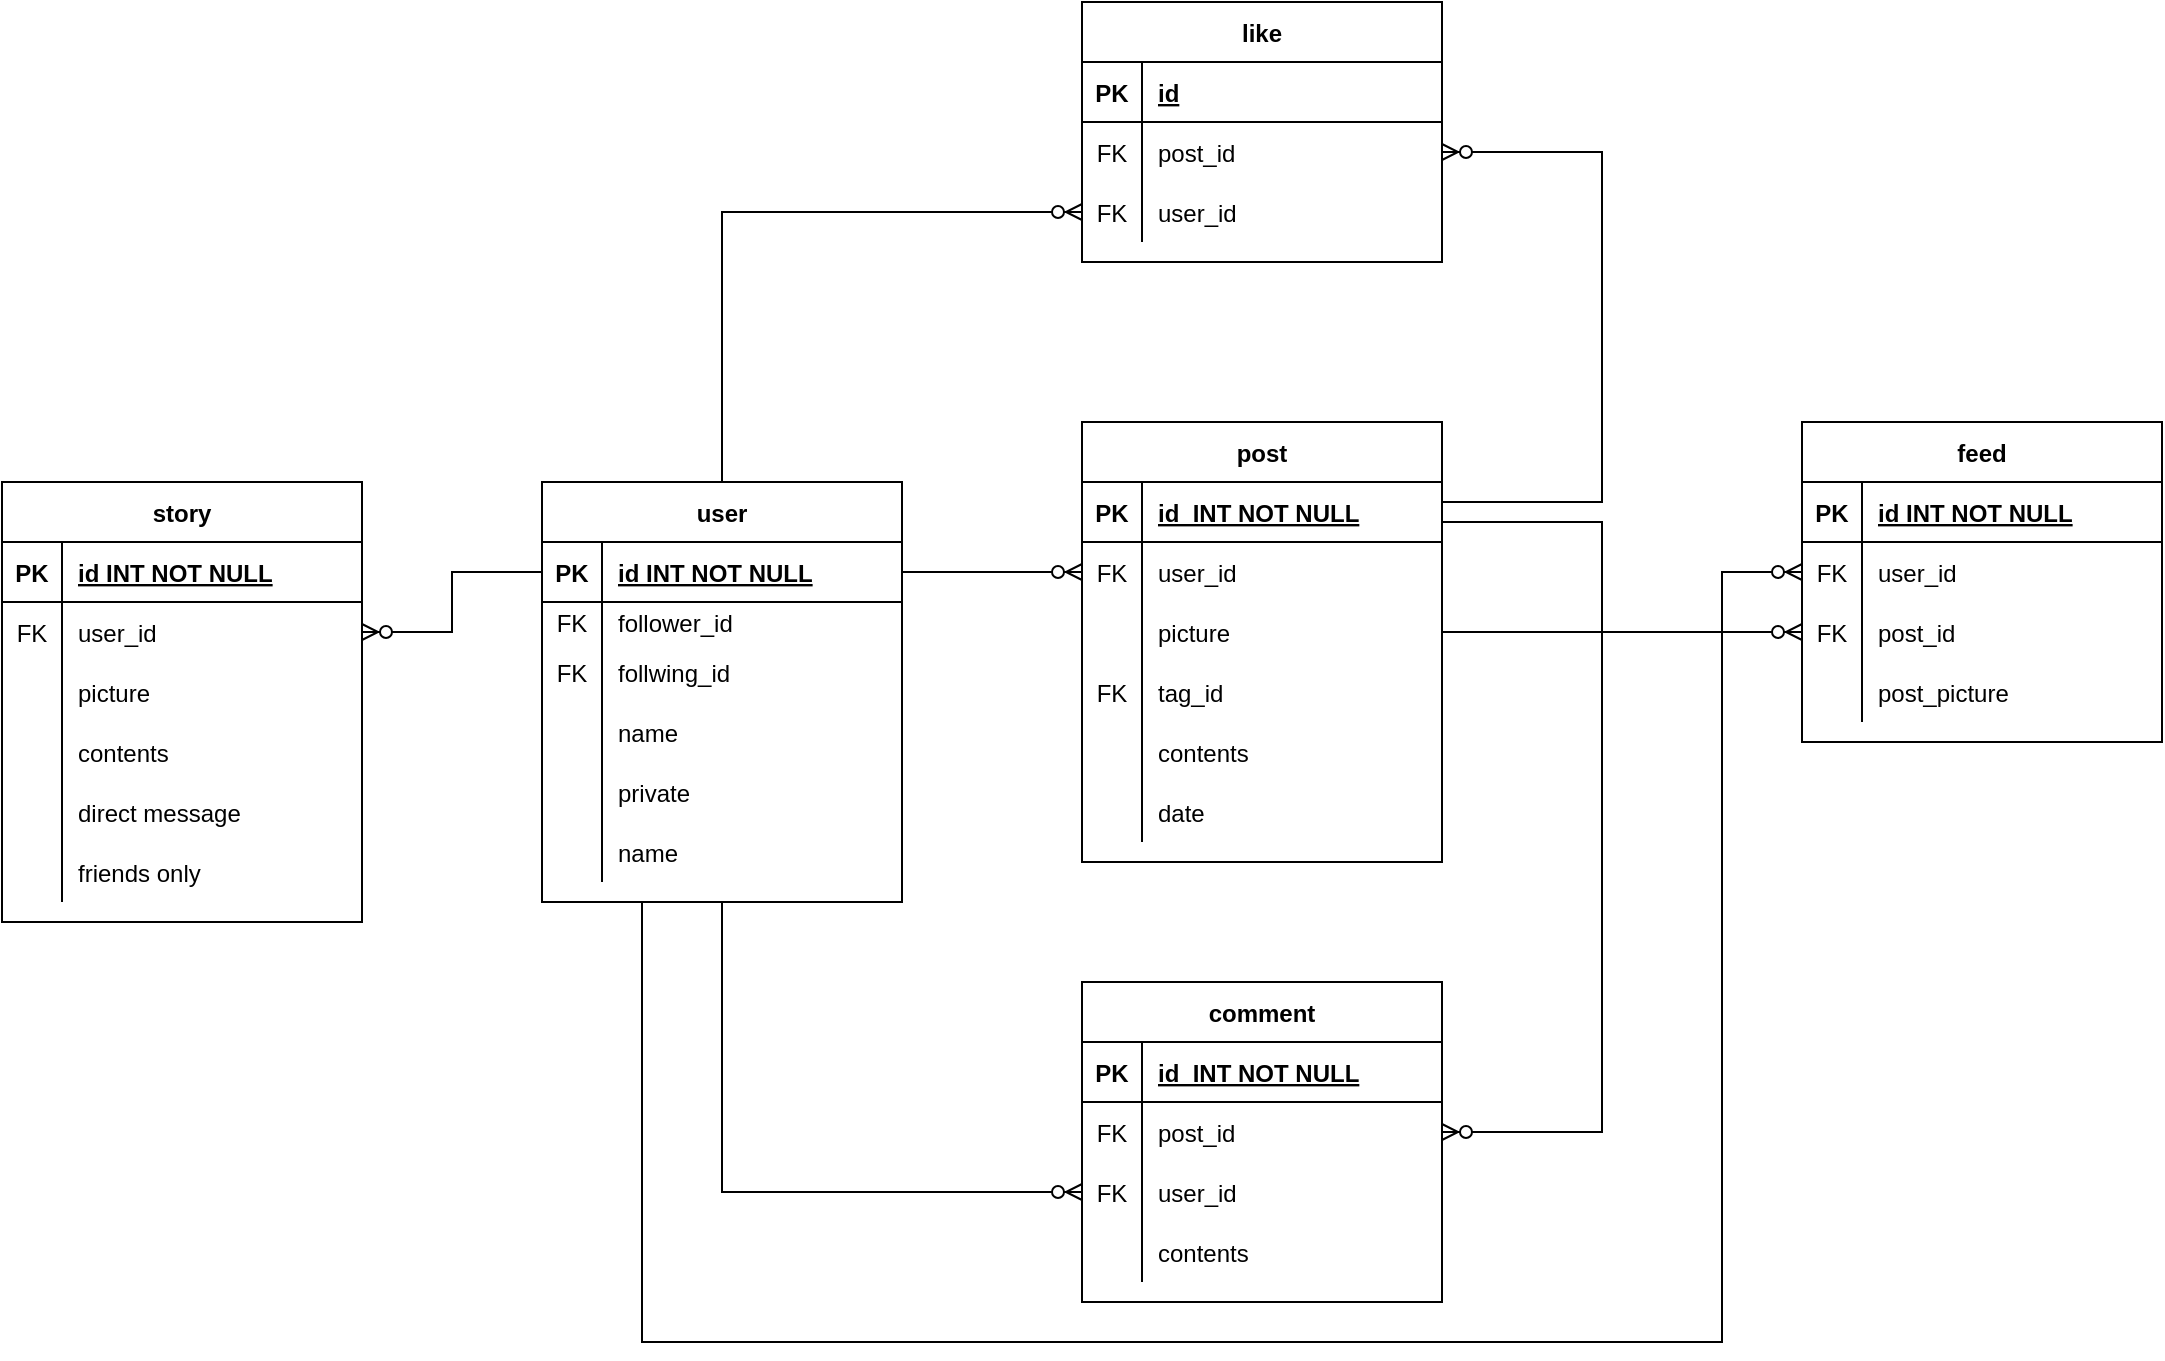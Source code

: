 <mxfile version="20.2.6" type="device"><diagram id="R2lEEEUBdFMjLlhIrx00" name="Page-1"><mxGraphModel dx="1422" dy="705" grid="1" gridSize="10" guides="1" tooltips="1" connect="1" arrows="1" fold="1" page="1" pageScale="1" pageWidth="850" pageHeight="1100" math="0" shadow="0" extFonts="Permanent Marker^https://fonts.googleapis.com/css?family=Permanent+Marker"><root><mxCell id="0"/><mxCell id="1" parent="0"/><mxCell id="PUE8ZK_0JMhjIqSHXATL-1" value="user" style="shape=table;startSize=30;container=1;collapsible=1;childLayout=tableLayout;fixedRows=1;rowLines=0;fontStyle=1;align=center;resizeLast=1;" vertex="1" parent="1"><mxGeometry x="300" y="270" width="180" height="210" as="geometry"/></mxCell><mxCell id="PUE8ZK_0JMhjIqSHXATL-2" value="" style="shape=tableRow;horizontal=0;startSize=0;swimlaneHead=0;swimlaneBody=0;fillColor=none;collapsible=0;dropTarget=0;points=[[0,0.5],[1,0.5]];portConstraint=eastwest;top=0;left=0;right=0;bottom=1;" vertex="1" parent="PUE8ZK_0JMhjIqSHXATL-1"><mxGeometry y="30" width="180" height="30" as="geometry"/></mxCell><mxCell id="PUE8ZK_0JMhjIqSHXATL-3" value="PK" style="shape=partialRectangle;connectable=0;fillColor=none;top=0;left=0;bottom=0;right=0;fontStyle=1;overflow=hidden;" vertex="1" parent="PUE8ZK_0JMhjIqSHXATL-2"><mxGeometry width="30" height="30" as="geometry"><mxRectangle width="30" height="30" as="alternateBounds"/></mxGeometry></mxCell><mxCell id="PUE8ZK_0JMhjIqSHXATL-4" value="id INT NOT NULL" style="shape=partialRectangle;connectable=0;fillColor=none;top=0;left=0;bottom=0;right=0;align=left;spacingLeft=6;fontStyle=5;overflow=hidden;" vertex="1" parent="PUE8ZK_0JMhjIqSHXATL-2"><mxGeometry x="30" width="150" height="30" as="geometry"><mxRectangle width="150" height="30" as="alternateBounds"/></mxGeometry></mxCell><mxCell id="PUE8ZK_0JMhjIqSHXATL-5" value="" style="shape=tableRow;horizontal=0;startSize=0;swimlaneHead=0;swimlaneBody=0;fillColor=none;collapsible=0;dropTarget=0;points=[[0,0.5],[1,0.5]];portConstraint=eastwest;top=0;left=0;right=0;bottom=0;" vertex="1" parent="PUE8ZK_0JMhjIqSHXATL-1"><mxGeometry y="60" width="180" height="20" as="geometry"/></mxCell><mxCell id="PUE8ZK_0JMhjIqSHXATL-6" value="FK" style="shape=partialRectangle;connectable=0;fillColor=none;top=0;left=0;bottom=0;right=0;editable=1;overflow=hidden;" vertex="1" parent="PUE8ZK_0JMhjIqSHXATL-5"><mxGeometry width="30" height="20" as="geometry"><mxRectangle width="30" height="20" as="alternateBounds"/></mxGeometry></mxCell><mxCell id="PUE8ZK_0JMhjIqSHXATL-7" value="follower_id" style="shape=partialRectangle;connectable=0;fillColor=none;top=0;left=0;bottom=0;right=0;align=left;spacingLeft=6;overflow=hidden;" vertex="1" parent="PUE8ZK_0JMhjIqSHXATL-5"><mxGeometry x="30" width="150" height="20" as="geometry"><mxRectangle width="150" height="20" as="alternateBounds"/></mxGeometry></mxCell><mxCell id="PUE8ZK_0JMhjIqSHXATL-8" value="" style="shape=tableRow;horizontal=0;startSize=0;swimlaneHead=0;swimlaneBody=0;fillColor=none;collapsible=0;dropTarget=0;points=[[0,0.5],[1,0.5]];portConstraint=eastwest;top=0;left=0;right=0;bottom=0;" vertex="1" parent="PUE8ZK_0JMhjIqSHXATL-1"><mxGeometry y="80" width="180" height="30" as="geometry"/></mxCell><mxCell id="PUE8ZK_0JMhjIqSHXATL-9" value="FK" style="shape=partialRectangle;connectable=0;fillColor=none;top=0;left=0;bottom=0;right=0;editable=1;overflow=hidden;" vertex="1" parent="PUE8ZK_0JMhjIqSHXATL-8"><mxGeometry width="30" height="30" as="geometry"><mxRectangle width="30" height="30" as="alternateBounds"/></mxGeometry></mxCell><mxCell id="PUE8ZK_0JMhjIqSHXATL-10" value="follwing_id" style="shape=partialRectangle;connectable=0;fillColor=none;top=0;left=0;bottom=0;right=0;align=left;spacingLeft=6;overflow=hidden;" vertex="1" parent="PUE8ZK_0JMhjIqSHXATL-8"><mxGeometry x="30" width="150" height="30" as="geometry"><mxRectangle width="150" height="30" as="alternateBounds"/></mxGeometry></mxCell><mxCell id="PUE8ZK_0JMhjIqSHXATL-11" value="" style="shape=tableRow;horizontal=0;startSize=0;swimlaneHead=0;swimlaneBody=0;fillColor=none;collapsible=0;dropTarget=0;points=[[0,0.5],[1,0.5]];portConstraint=eastwest;top=0;left=0;right=0;bottom=0;" vertex="1" parent="PUE8ZK_0JMhjIqSHXATL-1"><mxGeometry y="110" width="180" height="30" as="geometry"/></mxCell><mxCell id="PUE8ZK_0JMhjIqSHXATL-12" value="" style="shape=partialRectangle;connectable=0;fillColor=none;top=0;left=0;bottom=0;right=0;editable=1;overflow=hidden;" vertex="1" parent="PUE8ZK_0JMhjIqSHXATL-11"><mxGeometry width="30" height="30" as="geometry"><mxRectangle width="30" height="30" as="alternateBounds"/></mxGeometry></mxCell><mxCell id="PUE8ZK_0JMhjIqSHXATL-13" value="name" style="shape=partialRectangle;connectable=0;fillColor=none;top=0;left=0;bottom=0;right=0;align=left;spacingLeft=6;overflow=hidden;" vertex="1" parent="PUE8ZK_0JMhjIqSHXATL-11"><mxGeometry x="30" width="150" height="30" as="geometry"><mxRectangle width="150" height="30" as="alternateBounds"/></mxGeometry></mxCell><mxCell id="PUE8ZK_0JMhjIqSHXATL-26" value="" style="shape=tableRow;horizontal=0;startSize=0;swimlaneHead=0;swimlaneBody=0;fillColor=none;collapsible=0;dropTarget=0;points=[[0,0.5],[1,0.5]];portConstraint=eastwest;top=0;left=0;right=0;bottom=0;" vertex="1" parent="PUE8ZK_0JMhjIqSHXATL-1"><mxGeometry y="140" width="180" height="30" as="geometry"/></mxCell><mxCell id="PUE8ZK_0JMhjIqSHXATL-27" value="" style="shape=partialRectangle;connectable=0;fillColor=none;top=0;left=0;bottom=0;right=0;editable=1;overflow=hidden;" vertex="1" parent="PUE8ZK_0JMhjIqSHXATL-26"><mxGeometry width="30" height="30" as="geometry"><mxRectangle width="30" height="30" as="alternateBounds"/></mxGeometry></mxCell><mxCell id="PUE8ZK_0JMhjIqSHXATL-28" value="private" style="shape=partialRectangle;connectable=0;fillColor=none;top=0;left=0;bottom=0;right=0;align=left;spacingLeft=6;overflow=hidden;" vertex="1" parent="PUE8ZK_0JMhjIqSHXATL-26"><mxGeometry x="30" width="150" height="30" as="geometry"><mxRectangle width="150" height="30" as="alternateBounds"/></mxGeometry></mxCell><mxCell id="PUE8ZK_0JMhjIqSHXATL-29" value="" style="shape=tableRow;horizontal=0;startSize=0;swimlaneHead=0;swimlaneBody=0;fillColor=none;collapsible=0;dropTarget=0;points=[[0,0.5],[1,0.5]];portConstraint=eastwest;top=0;left=0;right=0;bottom=0;" vertex="1" parent="PUE8ZK_0JMhjIqSHXATL-1"><mxGeometry y="170" width="180" height="30" as="geometry"/></mxCell><mxCell id="PUE8ZK_0JMhjIqSHXATL-30" value="" style="shape=partialRectangle;connectable=0;fillColor=none;top=0;left=0;bottom=0;right=0;editable=1;overflow=hidden;" vertex="1" parent="PUE8ZK_0JMhjIqSHXATL-29"><mxGeometry width="30" height="30" as="geometry"><mxRectangle width="30" height="30" as="alternateBounds"/></mxGeometry></mxCell><mxCell id="PUE8ZK_0JMhjIqSHXATL-31" value="name" style="shape=partialRectangle;connectable=0;fillColor=none;top=0;left=0;bottom=0;right=0;align=left;spacingLeft=6;overflow=hidden;" vertex="1" parent="PUE8ZK_0JMhjIqSHXATL-29"><mxGeometry x="30" width="150" height="30" as="geometry"><mxRectangle width="150" height="30" as="alternateBounds"/></mxGeometry></mxCell><mxCell id="PUE8ZK_0JMhjIqSHXATL-32" value="post" style="shape=table;startSize=30;container=1;collapsible=1;childLayout=tableLayout;fixedRows=1;rowLines=0;fontStyle=1;align=center;resizeLast=1;" vertex="1" parent="1"><mxGeometry x="570" y="240" width="180" height="220" as="geometry"/></mxCell><mxCell id="PUE8ZK_0JMhjIqSHXATL-33" value="" style="shape=tableRow;horizontal=0;startSize=0;swimlaneHead=0;swimlaneBody=0;fillColor=none;collapsible=0;dropTarget=0;points=[[0,0.5],[1,0.5]];portConstraint=eastwest;top=0;left=0;right=0;bottom=1;" vertex="1" parent="PUE8ZK_0JMhjIqSHXATL-32"><mxGeometry y="30" width="180" height="30" as="geometry"/></mxCell><mxCell id="PUE8ZK_0JMhjIqSHXATL-34" value="PK" style="shape=partialRectangle;connectable=0;fillColor=none;top=0;left=0;bottom=0;right=0;fontStyle=1;overflow=hidden;" vertex="1" parent="PUE8ZK_0JMhjIqSHXATL-33"><mxGeometry width="30" height="30" as="geometry"><mxRectangle width="30" height="30" as="alternateBounds"/></mxGeometry></mxCell><mxCell id="PUE8ZK_0JMhjIqSHXATL-35" value="id_INT NOT NULL" style="shape=partialRectangle;connectable=0;fillColor=none;top=0;left=0;bottom=0;right=0;align=left;spacingLeft=6;fontStyle=5;overflow=hidden;" vertex="1" parent="PUE8ZK_0JMhjIqSHXATL-33"><mxGeometry x="30" width="150" height="30" as="geometry"><mxRectangle width="150" height="30" as="alternateBounds"/></mxGeometry></mxCell><mxCell id="PUE8ZK_0JMhjIqSHXATL-36" value="" style="shape=tableRow;horizontal=0;startSize=0;swimlaneHead=0;swimlaneBody=0;fillColor=none;collapsible=0;dropTarget=0;points=[[0,0.5],[1,0.5]];portConstraint=eastwest;top=0;left=0;right=0;bottom=0;" vertex="1" parent="PUE8ZK_0JMhjIqSHXATL-32"><mxGeometry y="60" width="180" height="30" as="geometry"/></mxCell><mxCell id="PUE8ZK_0JMhjIqSHXATL-37" value="FK" style="shape=partialRectangle;connectable=0;fillColor=none;top=0;left=0;bottom=0;right=0;editable=1;overflow=hidden;" vertex="1" parent="PUE8ZK_0JMhjIqSHXATL-36"><mxGeometry width="30" height="30" as="geometry"><mxRectangle width="30" height="30" as="alternateBounds"/></mxGeometry></mxCell><mxCell id="PUE8ZK_0JMhjIqSHXATL-38" value="user_id" style="shape=partialRectangle;connectable=0;fillColor=none;top=0;left=0;bottom=0;right=0;align=left;spacingLeft=6;overflow=hidden;" vertex="1" parent="PUE8ZK_0JMhjIqSHXATL-36"><mxGeometry x="30" width="150" height="30" as="geometry"><mxRectangle width="150" height="30" as="alternateBounds"/></mxGeometry></mxCell><mxCell id="PUE8ZK_0JMhjIqSHXATL-39" value="" style="shape=tableRow;horizontal=0;startSize=0;swimlaneHead=0;swimlaneBody=0;fillColor=none;collapsible=0;dropTarget=0;points=[[0,0.5],[1,0.5]];portConstraint=eastwest;top=0;left=0;right=0;bottom=0;" vertex="1" parent="PUE8ZK_0JMhjIqSHXATL-32"><mxGeometry y="90" width="180" height="30" as="geometry"/></mxCell><mxCell id="PUE8ZK_0JMhjIqSHXATL-40" value="" style="shape=partialRectangle;connectable=0;fillColor=none;top=0;left=0;bottom=0;right=0;editable=1;overflow=hidden;" vertex="1" parent="PUE8ZK_0JMhjIqSHXATL-39"><mxGeometry width="30" height="30" as="geometry"><mxRectangle width="30" height="30" as="alternateBounds"/></mxGeometry></mxCell><mxCell id="PUE8ZK_0JMhjIqSHXATL-41" value="picture" style="shape=partialRectangle;connectable=0;fillColor=none;top=0;left=0;bottom=0;right=0;align=left;spacingLeft=6;overflow=hidden;" vertex="1" parent="PUE8ZK_0JMhjIqSHXATL-39"><mxGeometry x="30" width="150" height="30" as="geometry"><mxRectangle width="150" height="30" as="alternateBounds"/></mxGeometry></mxCell><mxCell id="PUE8ZK_0JMhjIqSHXATL-42" value="" style="shape=tableRow;horizontal=0;startSize=0;swimlaneHead=0;swimlaneBody=0;fillColor=none;collapsible=0;dropTarget=0;points=[[0,0.5],[1,0.5]];portConstraint=eastwest;top=0;left=0;right=0;bottom=0;" vertex="1" parent="PUE8ZK_0JMhjIqSHXATL-32"><mxGeometry y="120" width="180" height="30" as="geometry"/></mxCell><mxCell id="PUE8ZK_0JMhjIqSHXATL-43" value="FK" style="shape=partialRectangle;connectable=0;fillColor=none;top=0;left=0;bottom=0;right=0;editable=1;overflow=hidden;" vertex="1" parent="PUE8ZK_0JMhjIqSHXATL-42"><mxGeometry width="30" height="30" as="geometry"><mxRectangle width="30" height="30" as="alternateBounds"/></mxGeometry></mxCell><mxCell id="PUE8ZK_0JMhjIqSHXATL-44" value="tag_id" style="shape=partialRectangle;connectable=0;fillColor=none;top=0;left=0;bottom=0;right=0;align=left;spacingLeft=6;overflow=hidden;" vertex="1" parent="PUE8ZK_0JMhjIqSHXATL-42"><mxGeometry x="30" width="150" height="30" as="geometry"><mxRectangle width="150" height="30" as="alternateBounds"/></mxGeometry></mxCell><mxCell id="PUE8ZK_0JMhjIqSHXATL-45" value="" style="shape=tableRow;horizontal=0;startSize=0;swimlaneHead=0;swimlaneBody=0;fillColor=none;collapsible=0;dropTarget=0;points=[[0,0.5],[1,0.5]];portConstraint=eastwest;top=0;left=0;right=0;bottom=0;" vertex="1" parent="PUE8ZK_0JMhjIqSHXATL-32"><mxGeometry y="150" width="180" height="30" as="geometry"/></mxCell><mxCell id="PUE8ZK_0JMhjIqSHXATL-46" value="" style="shape=partialRectangle;connectable=0;fillColor=none;top=0;left=0;bottom=0;right=0;editable=1;overflow=hidden;" vertex="1" parent="PUE8ZK_0JMhjIqSHXATL-45"><mxGeometry width="30" height="30" as="geometry"><mxRectangle width="30" height="30" as="alternateBounds"/></mxGeometry></mxCell><mxCell id="PUE8ZK_0JMhjIqSHXATL-47" value="contents" style="shape=partialRectangle;connectable=0;fillColor=none;top=0;left=0;bottom=0;right=0;align=left;spacingLeft=6;overflow=hidden;" vertex="1" parent="PUE8ZK_0JMhjIqSHXATL-45"><mxGeometry x="30" width="150" height="30" as="geometry"><mxRectangle width="150" height="30" as="alternateBounds"/></mxGeometry></mxCell><mxCell id="PUE8ZK_0JMhjIqSHXATL-48" value="" style="shape=tableRow;horizontal=0;startSize=0;swimlaneHead=0;swimlaneBody=0;fillColor=none;collapsible=0;dropTarget=0;points=[[0,0.5],[1,0.5]];portConstraint=eastwest;top=0;left=0;right=0;bottom=0;" vertex="1" parent="PUE8ZK_0JMhjIqSHXATL-32"><mxGeometry y="180" width="180" height="30" as="geometry"/></mxCell><mxCell id="PUE8ZK_0JMhjIqSHXATL-49" value="" style="shape=partialRectangle;connectable=0;fillColor=none;top=0;left=0;bottom=0;right=0;editable=1;overflow=hidden;" vertex="1" parent="PUE8ZK_0JMhjIqSHXATL-48"><mxGeometry width="30" height="30" as="geometry"><mxRectangle width="30" height="30" as="alternateBounds"/></mxGeometry></mxCell><mxCell id="PUE8ZK_0JMhjIqSHXATL-50" value="date" style="shape=partialRectangle;connectable=0;fillColor=none;top=0;left=0;bottom=0;right=0;align=left;spacingLeft=6;overflow=hidden;" vertex="1" parent="PUE8ZK_0JMhjIqSHXATL-48"><mxGeometry x="30" width="150" height="30" as="geometry"><mxRectangle width="150" height="30" as="alternateBounds"/></mxGeometry></mxCell><mxCell id="PUE8ZK_0JMhjIqSHXATL-51" value="" style="fontSize=12;html=1;endArrow=ERzeroToMany;endFill=1;rounded=0;entryX=0;entryY=0.5;entryDx=0;entryDy=0;exitX=1;exitY=0.5;exitDx=0;exitDy=0;" edge="1" parent="1" source="PUE8ZK_0JMhjIqSHXATL-2" target="PUE8ZK_0JMhjIqSHXATL-36"><mxGeometry width="100" height="100" relative="1" as="geometry"><mxPoint x="480" y="340" as="sourcePoint"/><mxPoint x="580" y="240" as="targetPoint"/><Array as="points"/></mxGeometry></mxCell><mxCell id="PUE8ZK_0JMhjIqSHXATL-52" value="comment" style="shape=table;startSize=30;container=1;collapsible=1;childLayout=tableLayout;fixedRows=1;rowLines=0;fontStyle=1;align=center;resizeLast=1;" vertex="1" parent="1"><mxGeometry x="570" y="520" width="180" height="160" as="geometry"/></mxCell><mxCell id="PUE8ZK_0JMhjIqSHXATL-53" value="" style="shape=tableRow;horizontal=0;startSize=0;swimlaneHead=0;swimlaneBody=0;fillColor=none;collapsible=0;dropTarget=0;points=[[0,0.5],[1,0.5]];portConstraint=eastwest;top=0;left=0;right=0;bottom=1;" vertex="1" parent="PUE8ZK_0JMhjIqSHXATL-52"><mxGeometry y="30" width="180" height="30" as="geometry"/></mxCell><mxCell id="PUE8ZK_0JMhjIqSHXATL-54" value="PK" style="shape=partialRectangle;connectable=0;fillColor=none;top=0;left=0;bottom=0;right=0;fontStyle=1;overflow=hidden;" vertex="1" parent="PUE8ZK_0JMhjIqSHXATL-53"><mxGeometry width="30" height="30" as="geometry"><mxRectangle width="30" height="30" as="alternateBounds"/></mxGeometry></mxCell><mxCell id="PUE8ZK_0JMhjIqSHXATL-55" value="id_INT NOT NULL" style="shape=partialRectangle;connectable=0;fillColor=none;top=0;left=0;bottom=0;right=0;align=left;spacingLeft=6;fontStyle=5;overflow=hidden;" vertex="1" parent="PUE8ZK_0JMhjIqSHXATL-53"><mxGeometry x="30" width="150" height="30" as="geometry"><mxRectangle width="150" height="30" as="alternateBounds"/></mxGeometry></mxCell><mxCell id="PUE8ZK_0JMhjIqSHXATL-56" value="" style="shape=tableRow;horizontal=0;startSize=0;swimlaneHead=0;swimlaneBody=0;fillColor=none;collapsible=0;dropTarget=0;points=[[0,0.5],[1,0.5]];portConstraint=eastwest;top=0;left=0;right=0;bottom=0;" vertex="1" parent="PUE8ZK_0JMhjIqSHXATL-52"><mxGeometry y="60" width="180" height="30" as="geometry"/></mxCell><mxCell id="PUE8ZK_0JMhjIqSHXATL-57" value="FK" style="shape=partialRectangle;connectable=0;fillColor=none;top=0;left=0;bottom=0;right=0;editable=1;overflow=hidden;" vertex="1" parent="PUE8ZK_0JMhjIqSHXATL-56"><mxGeometry width="30" height="30" as="geometry"><mxRectangle width="30" height="30" as="alternateBounds"/></mxGeometry></mxCell><mxCell id="PUE8ZK_0JMhjIqSHXATL-58" value="post_id" style="shape=partialRectangle;connectable=0;fillColor=none;top=0;left=0;bottom=0;right=0;align=left;spacingLeft=6;overflow=hidden;" vertex="1" parent="PUE8ZK_0JMhjIqSHXATL-56"><mxGeometry x="30" width="150" height="30" as="geometry"><mxRectangle width="150" height="30" as="alternateBounds"/></mxGeometry></mxCell><mxCell id="PUE8ZK_0JMhjIqSHXATL-59" value="" style="shape=tableRow;horizontal=0;startSize=0;swimlaneHead=0;swimlaneBody=0;fillColor=none;collapsible=0;dropTarget=0;points=[[0,0.5],[1,0.5]];portConstraint=eastwest;top=0;left=0;right=0;bottom=0;" vertex="1" parent="PUE8ZK_0JMhjIqSHXATL-52"><mxGeometry y="90" width="180" height="30" as="geometry"/></mxCell><mxCell id="PUE8ZK_0JMhjIqSHXATL-60" value="FK" style="shape=partialRectangle;connectable=0;fillColor=none;top=0;left=0;bottom=0;right=0;editable=1;overflow=hidden;" vertex="1" parent="PUE8ZK_0JMhjIqSHXATL-59"><mxGeometry width="30" height="30" as="geometry"><mxRectangle width="30" height="30" as="alternateBounds"/></mxGeometry></mxCell><mxCell id="PUE8ZK_0JMhjIqSHXATL-61" value="user_id" style="shape=partialRectangle;connectable=0;fillColor=none;top=0;left=0;bottom=0;right=0;align=left;spacingLeft=6;overflow=hidden;" vertex="1" parent="PUE8ZK_0JMhjIqSHXATL-59"><mxGeometry x="30" width="150" height="30" as="geometry"><mxRectangle width="150" height="30" as="alternateBounds"/></mxGeometry></mxCell><mxCell id="PUE8ZK_0JMhjIqSHXATL-62" value="" style="shape=tableRow;horizontal=0;startSize=0;swimlaneHead=0;swimlaneBody=0;fillColor=none;collapsible=0;dropTarget=0;points=[[0,0.5],[1,0.5]];portConstraint=eastwest;top=0;left=0;right=0;bottom=0;" vertex="1" parent="PUE8ZK_0JMhjIqSHXATL-52"><mxGeometry y="120" width="180" height="30" as="geometry"/></mxCell><mxCell id="PUE8ZK_0JMhjIqSHXATL-63" value="" style="shape=partialRectangle;connectable=0;fillColor=none;top=0;left=0;bottom=0;right=0;editable=1;overflow=hidden;" vertex="1" parent="PUE8ZK_0JMhjIqSHXATL-62"><mxGeometry width="30" height="30" as="geometry"><mxRectangle width="30" height="30" as="alternateBounds"/></mxGeometry></mxCell><mxCell id="PUE8ZK_0JMhjIqSHXATL-64" value="contents" style="shape=partialRectangle;connectable=0;fillColor=none;top=0;left=0;bottom=0;right=0;align=left;spacingLeft=6;overflow=hidden;" vertex="1" parent="PUE8ZK_0JMhjIqSHXATL-62"><mxGeometry x="30" width="150" height="30" as="geometry"><mxRectangle width="150" height="30" as="alternateBounds"/></mxGeometry></mxCell><mxCell id="PUE8ZK_0JMhjIqSHXATL-65" value="" style="edgeStyle=orthogonalEdgeStyle;fontSize=12;html=1;endArrow=ERzeroToMany;endFill=1;rounded=0;entryX=0;entryY=0.5;entryDx=0;entryDy=0;exitX=0.5;exitY=1;exitDx=0;exitDy=0;" edge="1" parent="1" source="PUE8ZK_0JMhjIqSHXATL-1" target="PUE8ZK_0JMhjIqSHXATL-59"><mxGeometry width="100" height="100" relative="1" as="geometry"><mxPoint x="490" y="520" as="sourcePoint"/><mxPoint x="470" y="410" as="targetPoint"/></mxGeometry></mxCell><mxCell id="PUE8ZK_0JMhjIqSHXATL-66" value="" style="edgeStyle=orthogonalEdgeStyle;fontSize=12;html=1;endArrow=ERzeroToMany;endFill=1;rounded=0;exitX=1;exitY=0.5;exitDx=0;exitDy=0;entryX=1;entryY=0.5;entryDx=0;entryDy=0;" edge="1" parent="1" source="PUE8ZK_0JMhjIqSHXATL-33" target="PUE8ZK_0JMhjIqSHXATL-56"><mxGeometry width="100" height="100" relative="1" as="geometry"><mxPoint x="440" y="580" as="sourcePoint"/><mxPoint x="540" y="480" as="targetPoint"/><Array as="points"><mxPoint x="750" y="290"/><mxPoint x="830" y="290"/><mxPoint x="830" y="595"/></Array></mxGeometry></mxCell><mxCell id="PUE8ZK_0JMhjIqSHXATL-67" value="like" style="shape=table;startSize=30;container=1;collapsible=1;childLayout=tableLayout;fixedRows=1;rowLines=0;fontStyle=1;align=center;resizeLast=1;" vertex="1" parent="1"><mxGeometry x="570" y="30" width="180" height="130" as="geometry"/></mxCell><mxCell id="PUE8ZK_0JMhjIqSHXATL-68" value="" style="shape=tableRow;horizontal=0;startSize=0;swimlaneHead=0;swimlaneBody=0;fillColor=none;collapsible=0;dropTarget=0;points=[[0,0.5],[1,0.5]];portConstraint=eastwest;top=0;left=0;right=0;bottom=1;" vertex="1" parent="PUE8ZK_0JMhjIqSHXATL-67"><mxGeometry y="30" width="180" height="30" as="geometry"/></mxCell><mxCell id="PUE8ZK_0JMhjIqSHXATL-69" value="PK" style="shape=partialRectangle;connectable=0;fillColor=none;top=0;left=0;bottom=0;right=0;fontStyle=1;overflow=hidden;" vertex="1" parent="PUE8ZK_0JMhjIqSHXATL-68"><mxGeometry width="30" height="30" as="geometry"><mxRectangle width="30" height="30" as="alternateBounds"/></mxGeometry></mxCell><mxCell id="PUE8ZK_0JMhjIqSHXATL-70" value="id" style="shape=partialRectangle;connectable=0;fillColor=none;top=0;left=0;bottom=0;right=0;align=left;spacingLeft=6;fontStyle=5;overflow=hidden;" vertex="1" parent="PUE8ZK_0JMhjIqSHXATL-68"><mxGeometry x="30" width="150" height="30" as="geometry"><mxRectangle width="150" height="30" as="alternateBounds"/></mxGeometry></mxCell><mxCell id="PUE8ZK_0JMhjIqSHXATL-71" value="" style="shape=tableRow;horizontal=0;startSize=0;swimlaneHead=0;swimlaneBody=0;fillColor=none;collapsible=0;dropTarget=0;points=[[0,0.5],[1,0.5]];portConstraint=eastwest;top=0;left=0;right=0;bottom=0;" vertex="1" parent="PUE8ZK_0JMhjIqSHXATL-67"><mxGeometry y="60" width="180" height="30" as="geometry"/></mxCell><mxCell id="PUE8ZK_0JMhjIqSHXATL-72" value="FK" style="shape=partialRectangle;connectable=0;fillColor=none;top=0;left=0;bottom=0;right=0;editable=1;overflow=hidden;" vertex="1" parent="PUE8ZK_0JMhjIqSHXATL-71"><mxGeometry width="30" height="30" as="geometry"><mxRectangle width="30" height="30" as="alternateBounds"/></mxGeometry></mxCell><mxCell id="PUE8ZK_0JMhjIqSHXATL-73" value="post_id" style="shape=partialRectangle;connectable=0;fillColor=none;top=0;left=0;bottom=0;right=0;align=left;spacingLeft=6;overflow=hidden;" vertex="1" parent="PUE8ZK_0JMhjIqSHXATL-71"><mxGeometry x="30" width="150" height="30" as="geometry"><mxRectangle width="150" height="30" as="alternateBounds"/></mxGeometry></mxCell><mxCell id="PUE8ZK_0JMhjIqSHXATL-74" value="" style="shape=tableRow;horizontal=0;startSize=0;swimlaneHead=0;swimlaneBody=0;fillColor=none;collapsible=0;dropTarget=0;points=[[0,0.5],[1,0.5]];portConstraint=eastwest;top=0;left=0;right=0;bottom=0;" vertex="1" parent="PUE8ZK_0JMhjIqSHXATL-67"><mxGeometry y="90" width="180" height="30" as="geometry"/></mxCell><mxCell id="PUE8ZK_0JMhjIqSHXATL-75" value="FK" style="shape=partialRectangle;connectable=0;fillColor=none;top=0;left=0;bottom=0;right=0;editable=1;overflow=hidden;" vertex="1" parent="PUE8ZK_0JMhjIqSHXATL-74"><mxGeometry width="30" height="30" as="geometry"><mxRectangle width="30" height="30" as="alternateBounds"/></mxGeometry></mxCell><mxCell id="PUE8ZK_0JMhjIqSHXATL-76" value="user_id" style="shape=partialRectangle;connectable=0;fillColor=none;top=0;left=0;bottom=0;right=0;align=left;spacingLeft=6;overflow=hidden;" vertex="1" parent="PUE8ZK_0JMhjIqSHXATL-74"><mxGeometry x="30" width="150" height="30" as="geometry"><mxRectangle width="150" height="30" as="alternateBounds"/></mxGeometry></mxCell><mxCell id="PUE8ZK_0JMhjIqSHXATL-80" value="" style="edgeStyle=orthogonalEdgeStyle;fontSize=12;html=1;endArrow=ERzeroToMany;endFill=1;rounded=0;exitX=0.5;exitY=0;exitDx=0;exitDy=0;entryX=0;entryY=0.5;entryDx=0;entryDy=0;" edge="1" parent="1" source="PUE8ZK_0JMhjIqSHXATL-1" target="PUE8ZK_0JMhjIqSHXATL-74"><mxGeometry width="100" height="100" relative="1" as="geometry"><mxPoint x="375" y="230" as="sourcePoint"/><mxPoint x="475" y="130" as="targetPoint"/></mxGeometry></mxCell><mxCell id="PUE8ZK_0JMhjIqSHXATL-81" value="" style="edgeStyle=orthogonalEdgeStyle;fontSize=12;html=1;endArrow=ERzeroToMany;endFill=1;rounded=0;entryX=1;entryY=0.5;entryDx=0;entryDy=0;" edge="1" parent="1" target="PUE8ZK_0JMhjIqSHXATL-71"><mxGeometry width="100" height="100" relative="1" as="geometry"><mxPoint x="750" y="280" as="sourcePoint"/><mxPoint x="850" y="180" as="targetPoint"/><Array as="points"><mxPoint x="830" y="280"/><mxPoint x="830" y="105"/></Array></mxGeometry></mxCell><mxCell id="PUE8ZK_0JMhjIqSHXATL-82" value="story" style="shape=table;startSize=30;container=1;collapsible=1;childLayout=tableLayout;fixedRows=1;rowLines=0;fontStyle=1;align=center;resizeLast=1;" vertex="1" parent="1"><mxGeometry x="30" y="270" width="180" height="220" as="geometry"/></mxCell><mxCell id="PUE8ZK_0JMhjIqSHXATL-83" value="" style="shape=tableRow;horizontal=0;startSize=0;swimlaneHead=0;swimlaneBody=0;fillColor=none;collapsible=0;dropTarget=0;points=[[0,0.5],[1,0.5]];portConstraint=eastwest;top=0;left=0;right=0;bottom=1;" vertex="1" parent="PUE8ZK_0JMhjIqSHXATL-82"><mxGeometry y="30" width="180" height="30" as="geometry"/></mxCell><mxCell id="PUE8ZK_0JMhjIqSHXATL-84" value="PK" style="shape=partialRectangle;connectable=0;fillColor=none;top=0;left=0;bottom=0;right=0;fontStyle=1;overflow=hidden;" vertex="1" parent="PUE8ZK_0JMhjIqSHXATL-83"><mxGeometry width="30" height="30" as="geometry"><mxRectangle width="30" height="30" as="alternateBounds"/></mxGeometry></mxCell><mxCell id="PUE8ZK_0JMhjIqSHXATL-85" value="id INT NOT NULL" style="shape=partialRectangle;connectable=0;fillColor=none;top=0;left=0;bottom=0;right=0;align=left;spacingLeft=6;fontStyle=5;overflow=hidden;" vertex="1" parent="PUE8ZK_0JMhjIqSHXATL-83"><mxGeometry x="30" width="150" height="30" as="geometry"><mxRectangle width="150" height="30" as="alternateBounds"/></mxGeometry></mxCell><mxCell id="PUE8ZK_0JMhjIqSHXATL-86" value="" style="shape=tableRow;horizontal=0;startSize=0;swimlaneHead=0;swimlaneBody=0;fillColor=none;collapsible=0;dropTarget=0;points=[[0,0.5],[1,0.5]];portConstraint=eastwest;top=0;left=0;right=0;bottom=0;" vertex="1" parent="PUE8ZK_0JMhjIqSHXATL-82"><mxGeometry y="60" width="180" height="30" as="geometry"/></mxCell><mxCell id="PUE8ZK_0JMhjIqSHXATL-87" value="FK" style="shape=partialRectangle;connectable=0;fillColor=none;top=0;left=0;bottom=0;right=0;editable=1;overflow=hidden;" vertex="1" parent="PUE8ZK_0JMhjIqSHXATL-86"><mxGeometry width="30" height="30" as="geometry"><mxRectangle width="30" height="30" as="alternateBounds"/></mxGeometry></mxCell><mxCell id="PUE8ZK_0JMhjIqSHXATL-88" value="user_id" style="shape=partialRectangle;connectable=0;fillColor=none;top=0;left=0;bottom=0;right=0;align=left;spacingLeft=6;overflow=hidden;" vertex="1" parent="PUE8ZK_0JMhjIqSHXATL-86"><mxGeometry x="30" width="150" height="30" as="geometry"><mxRectangle width="150" height="30" as="alternateBounds"/></mxGeometry></mxCell><mxCell id="PUE8ZK_0JMhjIqSHXATL-89" value="" style="shape=tableRow;horizontal=0;startSize=0;swimlaneHead=0;swimlaneBody=0;fillColor=none;collapsible=0;dropTarget=0;points=[[0,0.5],[1,0.5]];portConstraint=eastwest;top=0;left=0;right=0;bottom=0;" vertex="1" parent="PUE8ZK_0JMhjIqSHXATL-82"><mxGeometry y="90" width="180" height="30" as="geometry"/></mxCell><mxCell id="PUE8ZK_0JMhjIqSHXATL-90" value="" style="shape=partialRectangle;connectable=0;fillColor=none;top=0;left=0;bottom=0;right=0;editable=1;overflow=hidden;" vertex="1" parent="PUE8ZK_0JMhjIqSHXATL-89"><mxGeometry width="30" height="30" as="geometry"><mxRectangle width="30" height="30" as="alternateBounds"/></mxGeometry></mxCell><mxCell id="PUE8ZK_0JMhjIqSHXATL-91" value="picture" style="shape=partialRectangle;connectable=0;fillColor=none;top=0;left=0;bottom=0;right=0;align=left;spacingLeft=6;overflow=hidden;" vertex="1" parent="PUE8ZK_0JMhjIqSHXATL-89"><mxGeometry x="30" width="150" height="30" as="geometry"><mxRectangle width="150" height="30" as="alternateBounds"/></mxGeometry></mxCell><mxCell id="PUE8ZK_0JMhjIqSHXATL-92" value="" style="shape=tableRow;horizontal=0;startSize=0;swimlaneHead=0;swimlaneBody=0;fillColor=none;collapsible=0;dropTarget=0;points=[[0,0.5],[1,0.5]];portConstraint=eastwest;top=0;left=0;right=0;bottom=0;" vertex="1" parent="PUE8ZK_0JMhjIqSHXATL-82"><mxGeometry y="120" width="180" height="30" as="geometry"/></mxCell><mxCell id="PUE8ZK_0JMhjIqSHXATL-93" value="" style="shape=partialRectangle;connectable=0;fillColor=none;top=0;left=0;bottom=0;right=0;editable=1;overflow=hidden;" vertex="1" parent="PUE8ZK_0JMhjIqSHXATL-92"><mxGeometry width="30" height="30" as="geometry"><mxRectangle width="30" height="30" as="alternateBounds"/></mxGeometry></mxCell><mxCell id="PUE8ZK_0JMhjIqSHXATL-94" value="contents" style="shape=partialRectangle;connectable=0;fillColor=none;top=0;left=0;bottom=0;right=0;align=left;spacingLeft=6;overflow=hidden;" vertex="1" parent="PUE8ZK_0JMhjIqSHXATL-92"><mxGeometry x="30" width="150" height="30" as="geometry"><mxRectangle width="150" height="30" as="alternateBounds"/></mxGeometry></mxCell><mxCell id="PUE8ZK_0JMhjIqSHXATL-95" value="" style="shape=tableRow;horizontal=0;startSize=0;swimlaneHead=0;swimlaneBody=0;fillColor=none;collapsible=0;dropTarget=0;points=[[0,0.5],[1,0.5]];portConstraint=eastwest;top=0;left=0;right=0;bottom=0;" vertex="1" parent="PUE8ZK_0JMhjIqSHXATL-82"><mxGeometry y="150" width="180" height="30" as="geometry"/></mxCell><mxCell id="PUE8ZK_0JMhjIqSHXATL-96" value="" style="shape=partialRectangle;connectable=0;fillColor=none;top=0;left=0;bottom=0;right=0;editable=1;overflow=hidden;" vertex="1" parent="PUE8ZK_0JMhjIqSHXATL-95"><mxGeometry width="30" height="30" as="geometry"><mxRectangle width="30" height="30" as="alternateBounds"/></mxGeometry></mxCell><mxCell id="PUE8ZK_0JMhjIqSHXATL-97" value="direct message" style="shape=partialRectangle;connectable=0;fillColor=none;top=0;left=0;bottom=0;right=0;align=left;spacingLeft=6;overflow=hidden;" vertex="1" parent="PUE8ZK_0JMhjIqSHXATL-95"><mxGeometry x="30" width="150" height="30" as="geometry"><mxRectangle width="150" height="30" as="alternateBounds"/></mxGeometry></mxCell><mxCell id="PUE8ZK_0JMhjIqSHXATL-113" value="" style="shape=tableRow;horizontal=0;startSize=0;swimlaneHead=0;swimlaneBody=0;fillColor=none;collapsible=0;dropTarget=0;points=[[0,0.5],[1,0.5]];portConstraint=eastwest;top=0;left=0;right=0;bottom=0;" vertex="1" parent="PUE8ZK_0JMhjIqSHXATL-82"><mxGeometry y="180" width="180" height="30" as="geometry"/></mxCell><mxCell id="PUE8ZK_0JMhjIqSHXATL-114" value="" style="shape=partialRectangle;connectable=0;fillColor=none;top=0;left=0;bottom=0;right=0;editable=1;overflow=hidden;" vertex="1" parent="PUE8ZK_0JMhjIqSHXATL-113"><mxGeometry width="30" height="30" as="geometry"><mxRectangle width="30" height="30" as="alternateBounds"/></mxGeometry></mxCell><mxCell id="PUE8ZK_0JMhjIqSHXATL-115" value="friends only" style="shape=partialRectangle;connectable=0;fillColor=none;top=0;left=0;bottom=0;right=0;align=left;spacingLeft=6;overflow=hidden;" vertex="1" parent="PUE8ZK_0JMhjIqSHXATL-113"><mxGeometry x="30" width="150" height="30" as="geometry"><mxRectangle width="150" height="30" as="alternateBounds"/></mxGeometry></mxCell><mxCell id="PUE8ZK_0JMhjIqSHXATL-98" value="feed" style="shape=table;startSize=30;container=1;collapsible=1;childLayout=tableLayout;fixedRows=1;rowLines=0;fontStyle=1;align=center;resizeLast=1;" vertex="1" parent="1"><mxGeometry x="930" y="240" width="180" height="160" as="geometry"/></mxCell><mxCell id="PUE8ZK_0JMhjIqSHXATL-99" value="" style="shape=tableRow;horizontal=0;startSize=0;swimlaneHead=0;swimlaneBody=0;fillColor=none;collapsible=0;dropTarget=0;points=[[0,0.5],[1,0.5]];portConstraint=eastwest;top=0;left=0;right=0;bottom=1;" vertex="1" parent="PUE8ZK_0JMhjIqSHXATL-98"><mxGeometry y="30" width="180" height="30" as="geometry"/></mxCell><mxCell id="PUE8ZK_0JMhjIqSHXATL-100" value="PK" style="shape=partialRectangle;connectable=0;fillColor=none;top=0;left=0;bottom=0;right=0;fontStyle=1;overflow=hidden;" vertex="1" parent="PUE8ZK_0JMhjIqSHXATL-99"><mxGeometry width="30" height="30" as="geometry"><mxRectangle width="30" height="30" as="alternateBounds"/></mxGeometry></mxCell><mxCell id="PUE8ZK_0JMhjIqSHXATL-101" value="id INT NOT NULL" style="shape=partialRectangle;connectable=0;fillColor=none;top=0;left=0;bottom=0;right=0;align=left;spacingLeft=6;fontStyle=5;overflow=hidden;" vertex="1" parent="PUE8ZK_0JMhjIqSHXATL-99"><mxGeometry x="30" width="150" height="30" as="geometry"><mxRectangle width="150" height="30" as="alternateBounds"/></mxGeometry></mxCell><mxCell id="PUE8ZK_0JMhjIqSHXATL-102" value="" style="shape=tableRow;horizontal=0;startSize=0;swimlaneHead=0;swimlaneBody=0;fillColor=none;collapsible=0;dropTarget=0;points=[[0,0.5],[1,0.5]];portConstraint=eastwest;top=0;left=0;right=0;bottom=0;" vertex="1" parent="PUE8ZK_0JMhjIqSHXATL-98"><mxGeometry y="60" width="180" height="30" as="geometry"/></mxCell><mxCell id="PUE8ZK_0JMhjIqSHXATL-103" value="FK" style="shape=partialRectangle;connectable=0;fillColor=none;top=0;left=0;bottom=0;right=0;editable=1;overflow=hidden;" vertex="1" parent="PUE8ZK_0JMhjIqSHXATL-102"><mxGeometry width="30" height="30" as="geometry"><mxRectangle width="30" height="30" as="alternateBounds"/></mxGeometry></mxCell><mxCell id="PUE8ZK_0JMhjIqSHXATL-104" value="user_id" style="shape=partialRectangle;connectable=0;fillColor=none;top=0;left=0;bottom=0;right=0;align=left;spacingLeft=6;overflow=hidden;" vertex="1" parent="PUE8ZK_0JMhjIqSHXATL-102"><mxGeometry x="30" width="150" height="30" as="geometry"><mxRectangle width="150" height="30" as="alternateBounds"/></mxGeometry></mxCell><mxCell id="PUE8ZK_0JMhjIqSHXATL-105" value="" style="shape=tableRow;horizontal=0;startSize=0;swimlaneHead=0;swimlaneBody=0;fillColor=none;collapsible=0;dropTarget=0;points=[[0,0.5],[1,0.5]];portConstraint=eastwest;top=0;left=0;right=0;bottom=0;" vertex="1" parent="PUE8ZK_0JMhjIqSHXATL-98"><mxGeometry y="90" width="180" height="30" as="geometry"/></mxCell><mxCell id="PUE8ZK_0JMhjIqSHXATL-106" value="FK" style="shape=partialRectangle;connectable=0;fillColor=none;top=0;left=0;bottom=0;right=0;editable=1;overflow=hidden;" vertex="1" parent="PUE8ZK_0JMhjIqSHXATL-105"><mxGeometry width="30" height="30" as="geometry"><mxRectangle width="30" height="30" as="alternateBounds"/></mxGeometry></mxCell><mxCell id="PUE8ZK_0JMhjIqSHXATL-107" value="post_id" style="shape=partialRectangle;connectable=0;fillColor=none;top=0;left=0;bottom=0;right=0;align=left;spacingLeft=6;overflow=hidden;" vertex="1" parent="PUE8ZK_0JMhjIqSHXATL-105"><mxGeometry x="30" width="150" height="30" as="geometry"><mxRectangle width="150" height="30" as="alternateBounds"/></mxGeometry></mxCell><mxCell id="PUE8ZK_0JMhjIqSHXATL-118" value="" style="shape=tableRow;horizontal=0;startSize=0;swimlaneHead=0;swimlaneBody=0;fillColor=none;collapsible=0;dropTarget=0;points=[[0,0.5],[1,0.5]];portConstraint=eastwest;top=0;left=0;right=0;bottom=0;" vertex="1" parent="PUE8ZK_0JMhjIqSHXATL-98"><mxGeometry y="120" width="180" height="30" as="geometry"/></mxCell><mxCell id="PUE8ZK_0JMhjIqSHXATL-119" value="" style="shape=partialRectangle;connectable=0;fillColor=none;top=0;left=0;bottom=0;right=0;editable=1;overflow=hidden;" vertex="1" parent="PUE8ZK_0JMhjIqSHXATL-118"><mxGeometry width="30" height="30" as="geometry"><mxRectangle width="30" height="30" as="alternateBounds"/></mxGeometry></mxCell><mxCell id="PUE8ZK_0JMhjIqSHXATL-120" value="post_picture" style="shape=partialRectangle;connectable=0;fillColor=none;top=0;left=0;bottom=0;right=0;align=left;spacingLeft=6;overflow=hidden;" vertex="1" parent="PUE8ZK_0JMhjIqSHXATL-118"><mxGeometry x="30" width="150" height="30" as="geometry"><mxRectangle width="150" height="30" as="alternateBounds"/></mxGeometry></mxCell><mxCell id="PUE8ZK_0JMhjIqSHXATL-112" value="" style="edgeStyle=orthogonalEdgeStyle;fontSize=12;html=1;endArrow=ERzeroToMany;endFill=1;rounded=0;exitX=0;exitY=0.5;exitDx=0;exitDy=0;entryX=1;entryY=0.5;entryDx=0;entryDy=0;" edge="1" parent="1" source="PUE8ZK_0JMhjIqSHXATL-2" target="PUE8ZK_0JMhjIqSHXATL-86"><mxGeometry width="100" height="100" relative="1" as="geometry"><mxPoint x="120" y="610" as="sourcePoint"/><mxPoint x="220" y="510" as="targetPoint"/></mxGeometry></mxCell><mxCell id="PUE8ZK_0JMhjIqSHXATL-116" value="" style="edgeStyle=orthogonalEdgeStyle;fontSize=12;html=1;endArrow=ERzeroToMany;endFill=1;rounded=0;entryX=0;entryY=0.5;entryDx=0;entryDy=0;" edge="1" parent="1" target="PUE8ZK_0JMhjIqSHXATL-102"><mxGeometry width="100" height="100" relative="1" as="geometry"><mxPoint x="350" y="480" as="sourcePoint"/><mxPoint x="780" y="310" as="targetPoint"/><Array as="points"><mxPoint x="350" y="700"/><mxPoint x="890" y="700"/><mxPoint x="890" y="315"/></Array></mxGeometry></mxCell><mxCell id="PUE8ZK_0JMhjIqSHXATL-117" value="" style="edgeStyle=orthogonalEdgeStyle;fontSize=12;html=1;endArrow=ERzeroToMany;endFill=1;rounded=0;exitX=1;exitY=0.5;exitDx=0;exitDy=0;entryX=0;entryY=0.5;entryDx=0;entryDy=0;" edge="1" parent="1" source="PUE8ZK_0JMhjIqSHXATL-39" target="PUE8ZK_0JMhjIqSHXATL-105"><mxGeometry width="100" height="100" relative="1" as="geometry"><mxPoint x="750" y="330" as="sourcePoint"/><mxPoint x="850" y="230" as="targetPoint"/></mxGeometry></mxCell></root></mxGraphModel></diagram></mxfile>